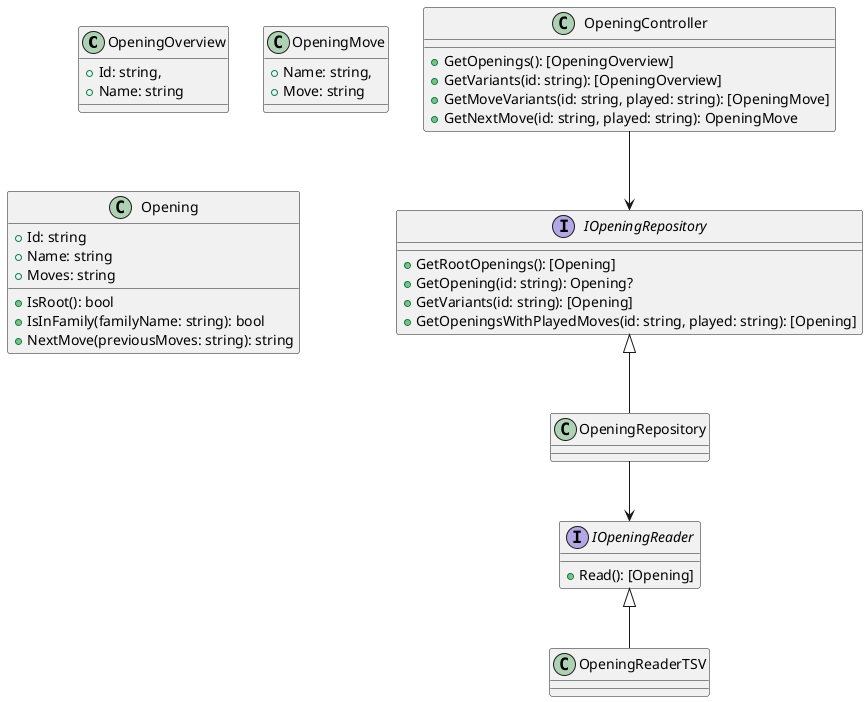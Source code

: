 @startuml
<style>
element {
    FontName Arial
}
</style>
class OpeningOverview {
    + Id: string,
    + Name: string
}
class OpeningMove {
    + Name: string,
    + Move: string
}
class Opening {
    + Id: string
    + Name: string
    + Moves: string
    + IsRoot(): bool
    + IsInFamily(familyName: string): bool
    + NextMove(previousMoves: string): string
}
class OpeningController {
    + GetOpenings(): [OpeningOverview]
    + GetVariants(id: string): [OpeningOverview]
    + GetMoveVariants(id: string, played: string): [OpeningMove]
    + GetNextMove(id: string, played: string): OpeningMove
}
interface IOpeningRepository {
    + GetRootOpenings(): [Opening]
    + GetOpening(id: string): Opening?
    + GetVariants(id: string): [Opening]
    + GetOpeningsWithPlayedMoves(id: string, played: string): [Opening]
}
Interface IOpeningReader {
    + Read(): [Opening]
}


OpeningController --> IOpeningRepository
IOpeningRepository <|-- OpeningRepository
OpeningRepository --> IOpeningReader
IOpeningReader <|-- OpeningReaderTSV
@enduml

